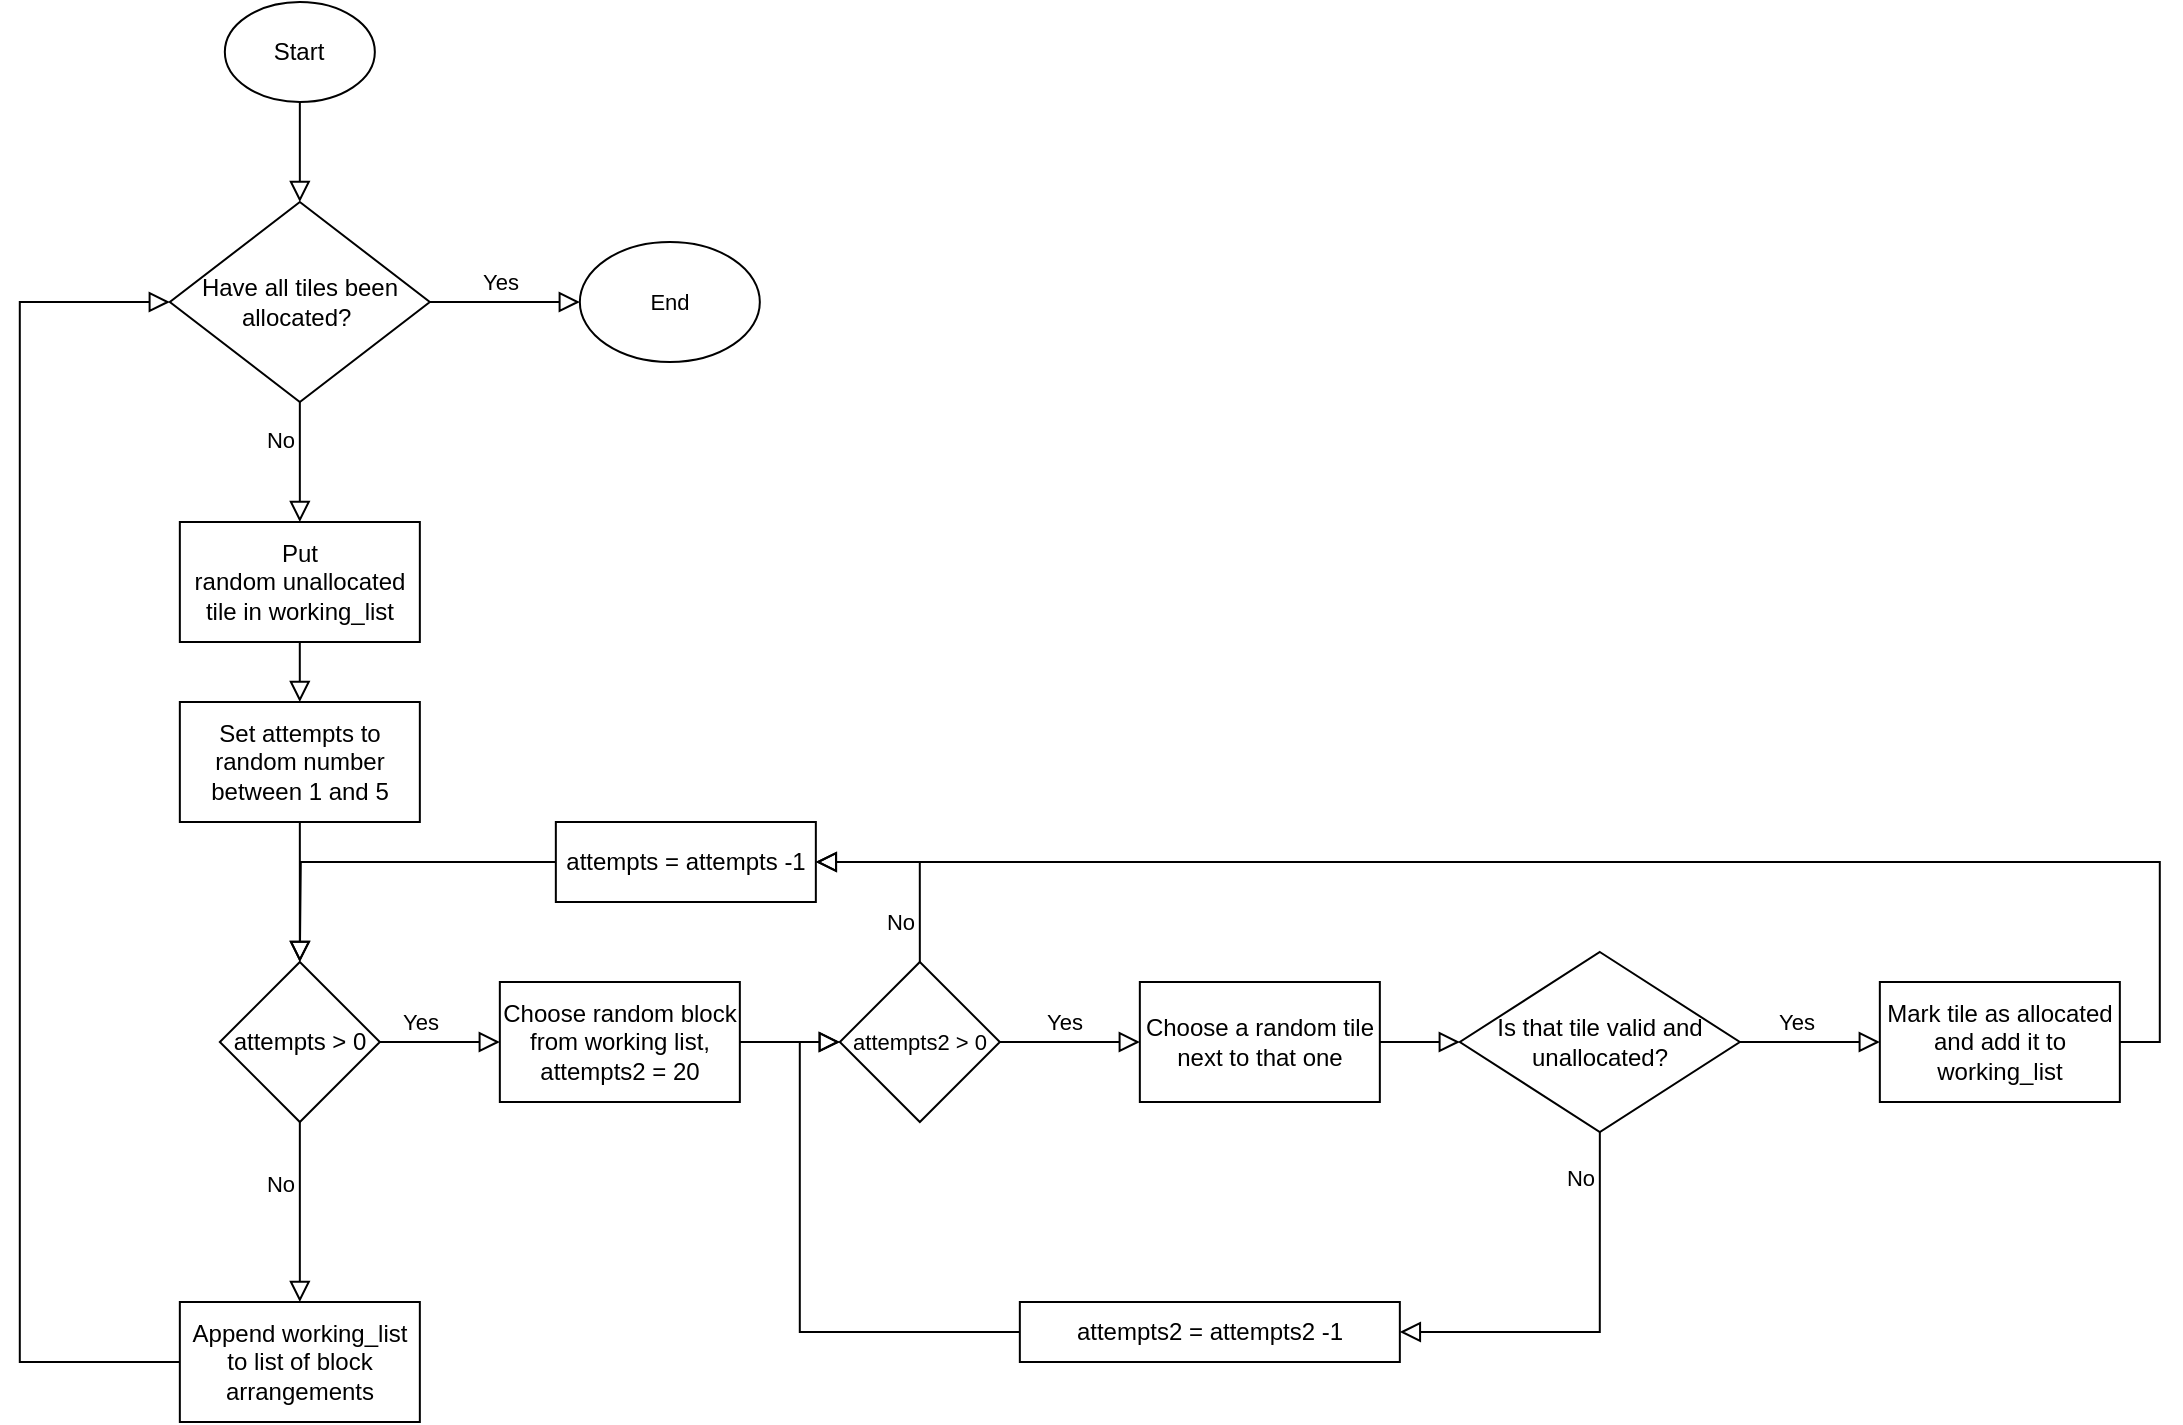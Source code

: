 <mxfile version="22.1.5" type="device">
  <diagram id="C5RBs43oDa-KdzZeNtuy" name="Page-1">
    <mxGraphModel dx="1793" dy="933" grid="1" gridSize="10" guides="1" tooltips="1" connect="1" arrows="1" fold="1" page="1" pageScale="1" pageWidth="827" pageHeight="1169" math="0" shadow="0">
      <root>
        <mxCell id="WIyWlLk6GJQsqaUBKTNV-0" />
        <mxCell id="WIyWlLk6GJQsqaUBKTNV-1" parent="WIyWlLk6GJQsqaUBKTNV-0" />
        <mxCell id="WIyWlLk6GJQsqaUBKTNV-2" value="" style="rounded=0;html=1;jettySize=auto;orthogonalLoop=1;fontSize=11;endArrow=block;endFill=0;endSize=8;strokeWidth=1;shadow=0;labelBackgroundColor=none;edgeStyle=orthogonalEdgeStyle;exitX=0.5;exitY=1;exitDx=0;exitDy=0;entryX=0.5;entryY=0;entryDx=0;entryDy=0;" parent="WIyWlLk6GJQsqaUBKTNV-1" source="OhfcnGThwX1pYeev4To1-0" target="OhfcnGThwX1pYeev4To1-2" edge="1">
          <mxGeometry relative="1" as="geometry">
            <mxPoint x="149.92" y="120" as="sourcePoint" />
            <mxPoint x="169.92" y="150" as="targetPoint" />
          </mxGeometry>
        </mxCell>
        <mxCell id="OhfcnGThwX1pYeev4To1-0" value="Start" style="ellipse;whiteSpace=wrap;html=1;" vertex="1" parent="WIyWlLk6GJQsqaUBKTNV-1">
          <mxGeometry x="112.42" y="50" width="75" height="50" as="geometry" />
        </mxCell>
        <mxCell id="OhfcnGThwX1pYeev4To1-4" style="edgeStyle=orthogonalEdgeStyle;rounded=0;orthogonalLoop=1;jettySize=auto;html=1;exitX=1;exitY=0.5;exitDx=0;exitDy=0;labelBackgroundColor=none;endArrow=block;endFill=0;endSize=8;strokeWidth=1;shadow=0;entryX=0;entryY=0.5;entryDx=0;entryDy=0;" edge="1" parent="WIyWlLk6GJQsqaUBKTNV-1" source="OhfcnGThwX1pYeev4To1-2" target="OhfcnGThwX1pYeev4To1-7">
          <mxGeometry relative="1" as="geometry">
            <mxPoint x="299.92" y="200.286" as="targetPoint" />
          </mxGeometry>
        </mxCell>
        <mxCell id="OhfcnGThwX1pYeev4To1-6" value="Yes" style="edgeLabel;html=1;align=center;verticalAlign=middle;resizable=0;points=[];fontSize=11;fontFamily=Helvetica;fontColor=default;" vertex="1" connectable="0" parent="OhfcnGThwX1pYeev4To1-4">
          <mxGeometry x="-0.241" y="-1" relative="1" as="geometry">
            <mxPoint x="6" y="-11" as="offset" />
          </mxGeometry>
        </mxCell>
        <mxCell id="OhfcnGThwX1pYeev4To1-9" value="" style="edgeStyle=orthogonalEdgeStyle;shape=connector;rounded=0;orthogonalLoop=1;jettySize=auto;html=1;shadow=0;labelBackgroundColor=none;strokeColor=default;strokeWidth=1;align=center;verticalAlign=middle;fontFamily=Helvetica;fontSize=11;fontColor=default;endArrow=block;endFill=0;endSize=8;" edge="1" parent="WIyWlLk6GJQsqaUBKTNV-1" source="OhfcnGThwX1pYeev4To1-2" target="OhfcnGThwX1pYeev4To1-8">
          <mxGeometry relative="1" as="geometry" />
        </mxCell>
        <mxCell id="OhfcnGThwX1pYeev4To1-20" value="No" style="edgeLabel;html=1;align=center;verticalAlign=middle;resizable=0;points=[];fontSize=11;fontFamily=Helvetica;fontColor=default;" vertex="1" connectable="0" parent="OhfcnGThwX1pYeev4To1-9">
          <mxGeometry x="-0.372" y="-2" relative="1" as="geometry">
            <mxPoint x="-8" as="offset" />
          </mxGeometry>
        </mxCell>
        <mxCell id="OhfcnGThwX1pYeev4To1-2" value="&lt;p style=&quot;line-height: 120%;&quot;&gt;&lt;span style=&quot;background-color: initial;&quot;&gt;Have all tiles been allocated?&amp;nbsp;&lt;/span&gt;&lt;br&gt;&lt;/p&gt;" style="rhombus;whiteSpace=wrap;html=1;" vertex="1" parent="WIyWlLk6GJQsqaUBKTNV-1">
          <mxGeometry x="84.92" y="150" width="130" height="100" as="geometry" />
        </mxCell>
        <mxCell id="OhfcnGThwX1pYeev4To1-7" value="End" style="ellipse;whiteSpace=wrap;html=1;fontFamily=Helvetica;fontSize=11;fontColor=default;" vertex="1" parent="WIyWlLk6GJQsqaUBKTNV-1">
          <mxGeometry x="289.92" y="170" width="90" height="60" as="geometry" />
        </mxCell>
        <mxCell id="OhfcnGThwX1pYeev4To1-11" value="" style="edgeStyle=orthogonalEdgeStyle;shape=connector;rounded=0;orthogonalLoop=1;jettySize=auto;html=1;shadow=0;labelBackgroundColor=none;strokeColor=default;strokeWidth=1;align=center;verticalAlign=middle;fontFamily=Helvetica;fontSize=11;fontColor=default;endArrow=block;endFill=0;endSize=8;" edge="1" parent="WIyWlLk6GJQsqaUBKTNV-1" source="OhfcnGThwX1pYeev4To1-8" target="OhfcnGThwX1pYeev4To1-10">
          <mxGeometry relative="1" as="geometry" />
        </mxCell>
        <mxCell id="OhfcnGThwX1pYeev4To1-8" value="Put random&amp;nbsp;unallocated tile in working_list" style="whiteSpace=wrap;html=1;" vertex="1" parent="WIyWlLk6GJQsqaUBKTNV-1">
          <mxGeometry x="89.92" y="310" width="120" height="60" as="geometry" />
        </mxCell>
        <mxCell id="OhfcnGThwX1pYeev4To1-13" value="" style="edgeStyle=orthogonalEdgeStyle;shape=connector;rounded=0;orthogonalLoop=1;jettySize=auto;html=1;shadow=0;labelBackgroundColor=none;strokeColor=default;strokeWidth=1;align=center;verticalAlign=middle;fontFamily=Helvetica;fontSize=11;fontColor=default;endArrow=block;endFill=0;endSize=8;" edge="1" parent="WIyWlLk6GJQsqaUBKTNV-1" source="OhfcnGThwX1pYeev4To1-10" target="OhfcnGThwX1pYeev4To1-12">
          <mxGeometry relative="1" as="geometry" />
        </mxCell>
        <mxCell id="OhfcnGThwX1pYeev4To1-10" value="Set attempts to random number between 1 and 5" style="whiteSpace=wrap;html=1;" vertex="1" parent="WIyWlLk6GJQsqaUBKTNV-1">
          <mxGeometry x="89.92" y="400" width="120" height="60" as="geometry" />
        </mxCell>
        <mxCell id="OhfcnGThwX1pYeev4To1-15" value="" style="edgeStyle=orthogonalEdgeStyle;shape=connector;rounded=0;orthogonalLoop=1;jettySize=auto;html=1;shadow=0;labelBackgroundColor=none;strokeColor=default;strokeWidth=1;align=center;verticalAlign=middle;fontFamily=Helvetica;fontSize=11;fontColor=default;endArrow=block;endFill=0;endSize=8;" edge="1" parent="WIyWlLk6GJQsqaUBKTNV-1" source="OhfcnGThwX1pYeev4To1-12" target="OhfcnGThwX1pYeev4To1-14">
          <mxGeometry relative="1" as="geometry" />
        </mxCell>
        <mxCell id="OhfcnGThwX1pYeev4To1-16" value="No" style="edgeLabel;html=1;align=center;verticalAlign=middle;resizable=0;points=[];fontSize=11;fontFamily=Helvetica;fontColor=default;" vertex="1" connectable="0" parent="OhfcnGThwX1pYeev4To1-15">
          <mxGeometry x="-0.314" y="-1" relative="1" as="geometry">
            <mxPoint x="-9" as="offset" />
          </mxGeometry>
        </mxCell>
        <mxCell id="OhfcnGThwX1pYeev4To1-22" value="" style="edgeStyle=orthogonalEdgeStyle;shape=connector;rounded=0;orthogonalLoop=1;jettySize=auto;html=1;shadow=0;labelBackgroundColor=none;strokeColor=default;strokeWidth=1;align=center;verticalAlign=middle;fontFamily=Helvetica;fontSize=11;fontColor=default;endArrow=block;endFill=0;endSize=8;" edge="1" parent="WIyWlLk6GJQsqaUBKTNV-1" source="OhfcnGThwX1pYeev4To1-12" target="OhfcnGThwX1pYeev4To1-21">
          <mxGeometry relative="1" as="geometry" />
        </mxCell>
        <mxCell id="OhfcnGThwX1pYeev4To1-23" value="Yes" style="edgeLabel;html=1;align=center;verticalAlign=middle;resizable=0;points=[];fontSize=11;fontFamily=Helvetica;fontColor=default;" vertex="1" connectable="0" parent="OhfcnGThwX1pYeev4To1-22">
          <mxGeometry x="-0.361" y="2" relative="1" as="geometry">
            <mxPoint x="1" y="-8" as="offset" />
          </mxGeometry>
        </mxCell>
        <mxCell id="OhfcnGThwX1pYeev4To1-12" value="attempts &amp;gt; 0" style="rhombus;whiteSpace=wrap;html=1;" vertex="1" parent="WIyWlLk6GJQsqaUBKTNV-1">
          <mxGeometry x="109.92" y="530" width="80" height="80" as="geometry" />
        </mxCell>
        <mxCell id="OhfcnGThwX1pYeev4To1-19" style="edgeStyle=orthogonalEdgeStyle;shape=connector;rounded=0;orthogonalLoop=1;jettySize=auto;html=1;shadow=0;labelBackgroundColor=none;strokeColor=default;strokeWidth=1;align=center;verticalAlign=middle;fontFamily=Helvetica;fontSize=11;fontColor=default;endArrow=block;endFill=0;endSize=8;entryX=0;entryY=0.5;entryDx=0;entryDy=0;" edge="1" parent="WIyWlLk6GJQsqaUBKTNV-1" source="OhfcnGThwX1pYeev4To1-14" target="OhfcnGThwX1pYeev4To1-2">
          <mxGeometry relative="1" as="geometry">
            <mxPoint x="59.92" y="200" as="targetPoint" />
            <Array as="points">
              <mxPoint x="9.92" y="730" />
              <mxPoint x="9.92" y="200" />
            </Array>
          </mxGeometry>
        </mxCell>
        <mxCell id="OhfcnGThwX1pYeev4To1-14" value="Append working_list to list of block arrangements" style="whiteSpace=wrap;html=1;" vertex="1" parent="WIyWlLk6GJQsqaUBKTNV-1">
          <mxGeometry x="89.92" y="700" width="120" height="60" as="geometry" />
        </mxCell>
        <mxCell id="OhfcnGThwX1pYeev4To1-26" value="" style="edgeStyle=orthogonalEdgeStyle;shape=connector;rounded=0;orthogonalLoop=1;jettySize=auto;html=1;shadow=0;labelBackgroundColor=none;strokeColor=default;strokeWidth=1;align=center;verticalAlign=middle;fontFamily=Helvetica;fontSize=11;fontColor=default;endArrow=block;endFill=0;endSize=8;exitX=1;exitY=0.5;exitDx=0;exitDy=0;" edge="1" parent="WIyWlLk6GJQsqaUBKTNV-1" source="OhfcnGThwX1pYeev4To1-41" target="OhfcnGThwX1pYeev4To1-25">
          <mxGeometry relative="1" as="geometry">
            <mxPoint x="569.92" y="570" as="sourcePoint" />
          </mxGeometry>
        </mxCell>
        <mxCell id="OhfcnGThwX1pYeev4To1-42" value="Yes" style="edgeLabel;html=1;align=center;verticalAlign=middle;resizable=0;points=[];fontSize=11;fontFamily=Helvetica;fontColor=default;" vertex="1" connectable="0" parent="OhfcnGThwX1pYeev4To1-26">
          <mxGeometry x="-0.089" y="3" relative="1" as="geometry">
            <mxPoint y="-7" as="offset" />
          </mxGeometry>
        </mxCell>
        <mxCell id="OhfcnGThwX1pYeev4To1-40" value="" style="edgeStyle=orthogonalEdgeStyle;shape=connector;rounded=0;orthogonalLoop=1;jettySize=auto;html=1;shadow=0;labelBackgroundColor=none;strokeColor=default;strokeWidth=1;align=center;verticalAlign=middle;fontFamily=Helvetica;fontSize=11;fontColor=default;endArrow=block;endFill=0;endSize=8;entryX=0;entryY=0.5;entryDx=0;entryDy=0;" edge="1" parent="WIyWlLk6GJQsqaUBKTNV-1" source="OhfcnGThwX1pYeev4To1-21" target="OhfcnGThwX1pYeev4To1-41">
          <mxGeometry relative="1" as="geometry">
            <mxPoint x="449.92" y="570" as="targetPoint" />
          </mxGeometry>
        </mxCell>
        <mxCell id="OhfcnGThwX1pYeev4To1-21" value="Choose random block from working list, attempts2 = 20" style="whiteSpace=wrap;html=1;" vertex="1" parent="WIyWlLk6GJQsqaUBKTNV-1">
          <mxGeometry x="249.92" y="540" width="120" height="60" as="geometry" />
        </mxCell>
        <mxCell id="OhfcnGThwX1pYeev4To1-28" value="" style="edgeStyle=orthogonalEdgeStyle;shape=connector;rounded=0;orthogonalLoop=1;jettySize=auto;html=1;shadow=0;labelBackgroundColor=none;strokeColor=default;strokeWidth=1;align=center;verticalAlign=middle;fontFamily=Helvetica;fontSize=11;fontColor=default;endArrow=block;endFill=0;endSize=8;" edge="1" parent="WIyWlLk6GJQsqaUBKTNV-1" source="OhfcnGThwX1pYeev4To1-25" target="OhfcnGThwX1pYeev4To1-27">
          <mxGeometry relative="1" as="geometry" />
        </mxCell>
        <mxCell id="OhfcnGThwX1pYeev4To1-25" value="Choose a random tile next to that one" style="whiteSpace=wrap;html=1;" vertex="1" parent="WIyWlLk6GJQsqaUBKTNV-1">
          <mxGeometry x="569.92" y="540" width="120" height="60" as="geometry" />
        </mxCell>
        <mxCell id="OhfcnGThwX1pYeev4To1-30" value="" style="edgeStyle=orthogonalEdgeStyle;shape=connector;rounded=0;orthogonalLoop=1;jettySize=auto;html=1;shadow=0;labelBackgroundColor=none;strokeColor=default;strokeWidth=1;align=center;verticalAlign=middle;fontFamily=Helvetica;fontSize=11;fontColor=default;endArrow=block;endFill=0;endSize=8;" edge="1" parent="WIyWlLk6GJQsqaUBKTNV-1" source="OhfcnGThwX1pYeev4To1-27" target="OhfcnGThwX1pYeev4To1-29">
          <mxGeometry relative="1" as="geometry" />
        </mxCell>
        <mxCell id="OhfcnGThwX1pYeev4To1-31" value="Yes" style="edgeLabel;html=1;align=center;verticalAlign=middle;resizable=0;points=[];fontSize=11;fontFamily=Helvetica;fontColor=default;" vertex="1" connectable="0" parent="OhfcnGThwX1pYeev4To1-30">
          <mxGeometry x="-0.204" y="3" relative="1" as="geometry">
            <mxPoint y="-7" as="offset" />
          </mxGeometry>
        </mxCell>
        <mxCell id="OhfcnGThwX1pYeev4To1-44" value="" style="edgeStyle=orthogonalEdgeStyle;shape=connector;rounded=0;orthogonalLoop=1;jettySize=auto;html=1;shadow=0;labelBackgroundColor=none;strokeColor=default;strokeWidth=1;align=center;verticalAlign=middle;fontFamily=Helvetica;fontSize=11;fontColor=default;endArrow=block;endFill=0;endSize=8;entryX=1;entryY=0.5;entryDx=0;entryDy=0;exitX=0.5;exitY=1;exitDx=0;exitDy=0;" edge="1" parent="WIyWlLk6GJQsqaUBKTNV-1" source="OhfcnGThwX1pYeev4To1-27" target="OhfcnGThwX1pYeev4To1-43">
          <mxGeometry relative="1" as="geometry" />
        </mxCell>
        <mxCell id="OhfcnGThwX1pYeev4To1-45" value="No" style="edgeLabel;html=1;align=center;verticalAlign=middle;resizable=0;points=[];fontSize=11;fontFamily=Helvetica;fontColor=default;" vertex="1" connectable="0" parent="OhfcnGThwX1pYeev4To1-44">
          <mxGeometry x="-0.496" y="2" relative="1" as="geometry">
            <mxPoint x="-12" y="-28" as="offset" />
          </mxGeometry>
        </mxCell>
        <mxCell id="OhfcnGThwX1pYeev4To1-27" value="Is that tile valid and unallocated?" style="rhombus;whiteSpace=wrap;html=1;" vertex="1" parent="WIyWlLk6GJQsqaUBKTNV-1">
          <mxGeometry x="729.92" y="525" width="140" height="90" as="geometry" />
        </mxCell>
        <mxCell id="OhfcnGThwX1pYeev4To1-33" value="" style="edgeStyle=orthogonalEdgeStyle;shape=connector;rounded=0;orthogonalLoop=1;jettySize=auto;html=1;shadow=0;labelBackgroundColor=none;strokeColor=default;strokeWidth=1;align=center;verticalAlign=middle;fontFamily=Helvetica;fontSize=11;fontColor=default;endArrow=block;endFill=0;endSize=8;entryX=1;entryY=0.5;entryDx=0;entryDy=0;exitX=1;exitY=0.5;exitDx=0;exitDy=0;" edge="1" parent="WIyWlLk6GJQsqaUBKTNV-1" source="OhfcnGThwX1pYeev4To1-29" target="OhfcnGThwX1pYeev4To1-32">
          <mxGeometry relative="1" as="geometry" />
        </mxCell>
        <mxCell id="OhfcnGThwX1pYeev4To1-29" value="Mark tile as allocated and add it to working_list" style="whiteSpace=wrap;html=1;" vertex="1" parent="WIyWlLk6GJQsqaUBKTNV-1">
          <mxGeometry x="939.92" y="540" width="120" height="60" as="geometry" />
        </mxCell>
        <mxCell id="OhfcnGThwX1pYeev4To1-35" style="edgeStyle=orthogonalEdgeStyle;shape=connector;rounded=0;orthogonalLoop=1;jettySize=auto;html=1;exitX=0;exitY=0.5;exitDx=0;exitDy=0;shadow=0;labelBackgroundColor=none;strokeColor=default;strokeWidth=1;align=center;verticalAlign=middle;fontFamily=Helvetica;fontSize=11;fontColor=default;endArrow=block;endFill=0;endSize=8;" edge="1" parent="WIyWlLk6GJQsqaUBKTNV-1" source="OhfcnGThwX1pYeev4To1-32">
          <mxGeometry relative="1" as="geometry">
            <mxPoint x="149.92" y="530" as="targetPoint" />
          </mxGeometry>
        </mxCell>
        <mxCell id="OhfcnGThwX1pYeev4To1-32" value="attempts = attempts -1" style="whiteSpace=wrap;html=1;" vertex="1" parent="WIyWlLk6GJQsqaUBKTNV-1">
          <mxGeometry x="277.92" y="460" width="130" height="40" as="geometry" />
        </mxCell>
        <mxCell id="OhfcnGThwX1pYeev4To1-47" style="edgeStyle=orthogonalEdgeStyle;shape=connector;rounded=0;orthogonalLoop=1;jettySize=auto;html=1;exitX=0.5;exitY=0;exitDx=0;exitDy=0;entryX=1;entryY=0.5;entryDx=0;entryDy=0;shadow=0;labelBackgroundColor=none;strokeColor=default;strokeWidth=1;align=center;verticalAlign=middle;fontFamily=Helvetica;fontSize=11;fontColor=default;endArrow=block;endFill=0;endSize=8;" edge="1" parent="WIyWlLk6GJQsqaUBKTNV-1" source="OhfcnGThwX1pYeev4To1-41" target="OhfcnGThwX1pYeev4To1-32">
          <mxGeometry relative="1" as="geometry" />
        </mxCell>
        <mxCell id="OhfcnGThwX1pYeev4To1-48" value="No" style="edgeLabel;html=1;align=center;verticalAlign=middle;resizable=0;points=[];fontSize=11;fontFamily=Helvetica;fontColor=default;" vertex="1" connectable="0" parent="OhfcnGThwX1pYeev4To1-47">
          <mxGeometry x="-0.464" y="3" relative="1" as="geometry">
            <mxPoint x="-7" y="7" as="offset" />
          </mxGeometry>
        </mxCell>
        <mxCell id="OhfcnGThwX1pYeev4To1-41" value="attempts2 &amp;gt; 0" style="rhombus;whiteSpace=wrap;html=1;fontFamily=Helvetica;fontSize=11;fontColor=default;" vertex="1" parent="WIyWlLk6GJQsqaUBKTNV-1">
          <mxGeometry x="419.92" y="530" width="80" height="80" as="geometry" />
        </mxCell>
        <mxCell id="OhfcnGThwX1pYeev4To1-46" style="edgeStyle=orthogonalEdgeStyle;shape=connector;rounded=0;orthogonalLoop=1;jettySize=auto;html=1;exitX=0;exitY=0.5;exitDx=0;exitDy=0;entryX=0;entryY=0.5;entryDx=0;entryDy=0;shadow=0;labelBackgroundColor=none;strokeColor=default;strokeWidth=1;align=center;verticalAlign=middle;fontFamily=Helvetica;fontSize=11;fontColor=default;endArrow=block;endFill=0;endSize=8;" edge="1" parent="WIyWlLk6GJQsqaUBKTNV-1" source="OhfcnGThwX1pYeev4To1-43" target="OhfcnGThwX1pYeev4To1-41">
          <mxGeometry relative="1" as="geometry" />
        </mxCell>
        <mxCell id="OhfcnGThwX1pYeev4To1-43" value="attempts2 = attempts2 -1" style="whiteSpace=wrap;html=1;" vertex="1" parent="WIyWlLk6GJQsqaUBKTNV-1">
          <mxGeometry x="509.92" y="700" width="190" height="30" as="geometry" />
        </mxCell>
      </root>
    </mxGraphModel>
  </diagram>
</mxfile>
